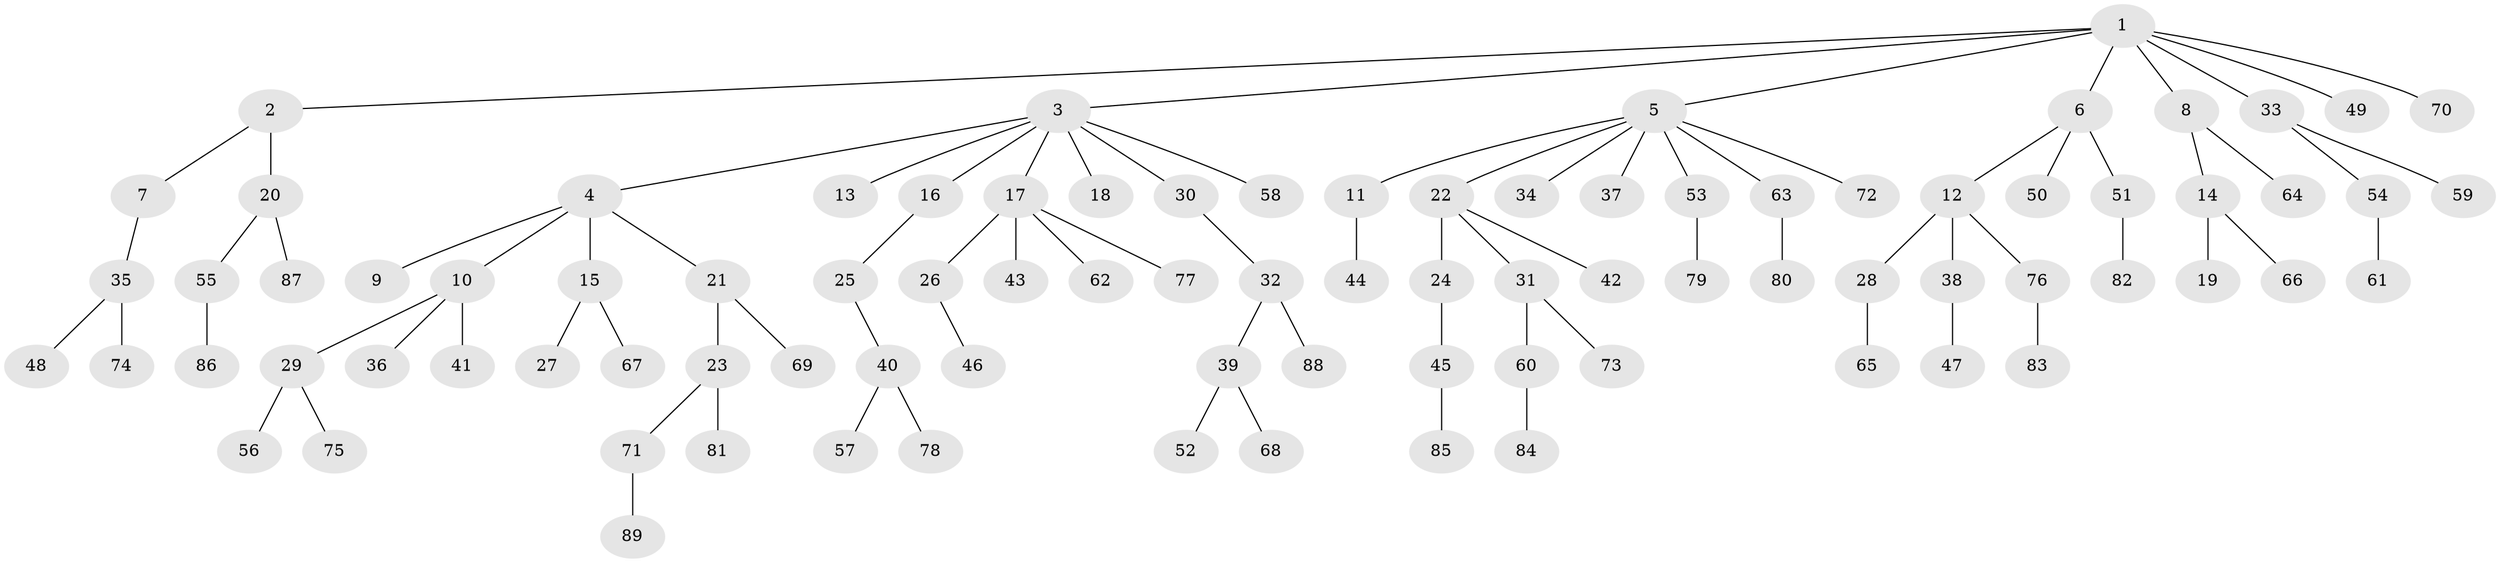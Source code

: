 // Generated by graph-tools (version 1.1) at 2025/50/03/09/25 03:50:21]
// undirected, 89 vertices, 88 edges
graph export_dot {
graph [start="1"]
  node [color=gray90,style=filled];
  1;
  2;
  3;
  4;
  5;
  6;
  7;
  8;
  9;
  10;
  11;
  12;
  13;
  14;
  15;
  16;
  17;
  18;
  19;
  20;
  21;
  22;
  23;
  24;
  25;
  26;
  27;
  28;
  29;
  30;
  31;
  32;
  33;
  34;
  35;
  36;
  37;
  38;
  39;
  40;
  41;
  42;
  43;
  44;
  45;
  46;
  47;
  48;
  49;
  50;
  51;
  52;
  53;
  54;
  55;
  56;
  57;
  58;
  59;
  60;
  61;
  62;
  63;
  64;
  65;
  66;
  67;
  68;
  69;
  70;
  71;
  72;
  73;
  74;
  75;
  76;
  77;
  78;
  79;
  80;
  81;
  82;
  83;
  84;
  85;
  86;
  87;
  88;
  89;
  1 -- 2;
  1 -- 3;
  1 -- 5;
  1 -- 6;
  1 -- 8;
  1 -- 33;
  1 -- 49;
  1 -- 70;
  2 -- 7;
  2 -- 20;
  3 -- 4;
  3 -- 13;
  3 -- 16;
  3 -- 17;
  3 -- 18;
  3 -- 30;
  3 -- 58;
  4 -- 9;
  4 -- 10;
  4 -- 15;
  4 -- 21;
  5 -- 11;
  5 -- 22;
  5 -- 34;
  5 -- 37;
  5 -- 53;
  5 -- 63;
  5 -- 72;
  6 -- 12;
  6 -- 50;
  6 -- 51;
  7 -- 35;
  8 -- 14;
  8 -- 64;
  10 -- 29;
  10 -- 36;
  10 -- 41;
  11 -- 44;
  12 -- 28;
  12 -- 38;
  12 -- 76;
  14 -- 19;
  14 -- 66;
  15 -- 27;
  15 -- 67;
  16 -- 25;
  17 -- 26;
  17 -- 43;
  17 -- 62;
  17 -- 77;
  20 -- 55;
  20 -- 87;
  21 -- 23;
  21 -- 69;
  22 -- 24;
  22 -- 31;
  22 -- 42;
  23 -- 71;
  23 -- 81;
  24 -- 45;
  25 -- 40;
  26 -- 46;
  28 -- 65;
  29 -- 56;
  29 -- 75;
  30 -- 32;
  31 -- 60;
  31 -- 73;
  32 -- 39;
  32 -- 88;
  33 -- 54;
  33 -- 59;
  35 -- 48;
  35 -- 74;
  38 -- 47;
  39 -- 52;
  39 -- 68;
  40 -- 57;
  40 -- 78;
  45 -- 85;
  51 -- 82;
  53 -- 79;
  54 -- 61;
  55 -- 86;
  60 -- 84;
  63 -- 80;
  71 -- 89;
  76 -- 83;
}
